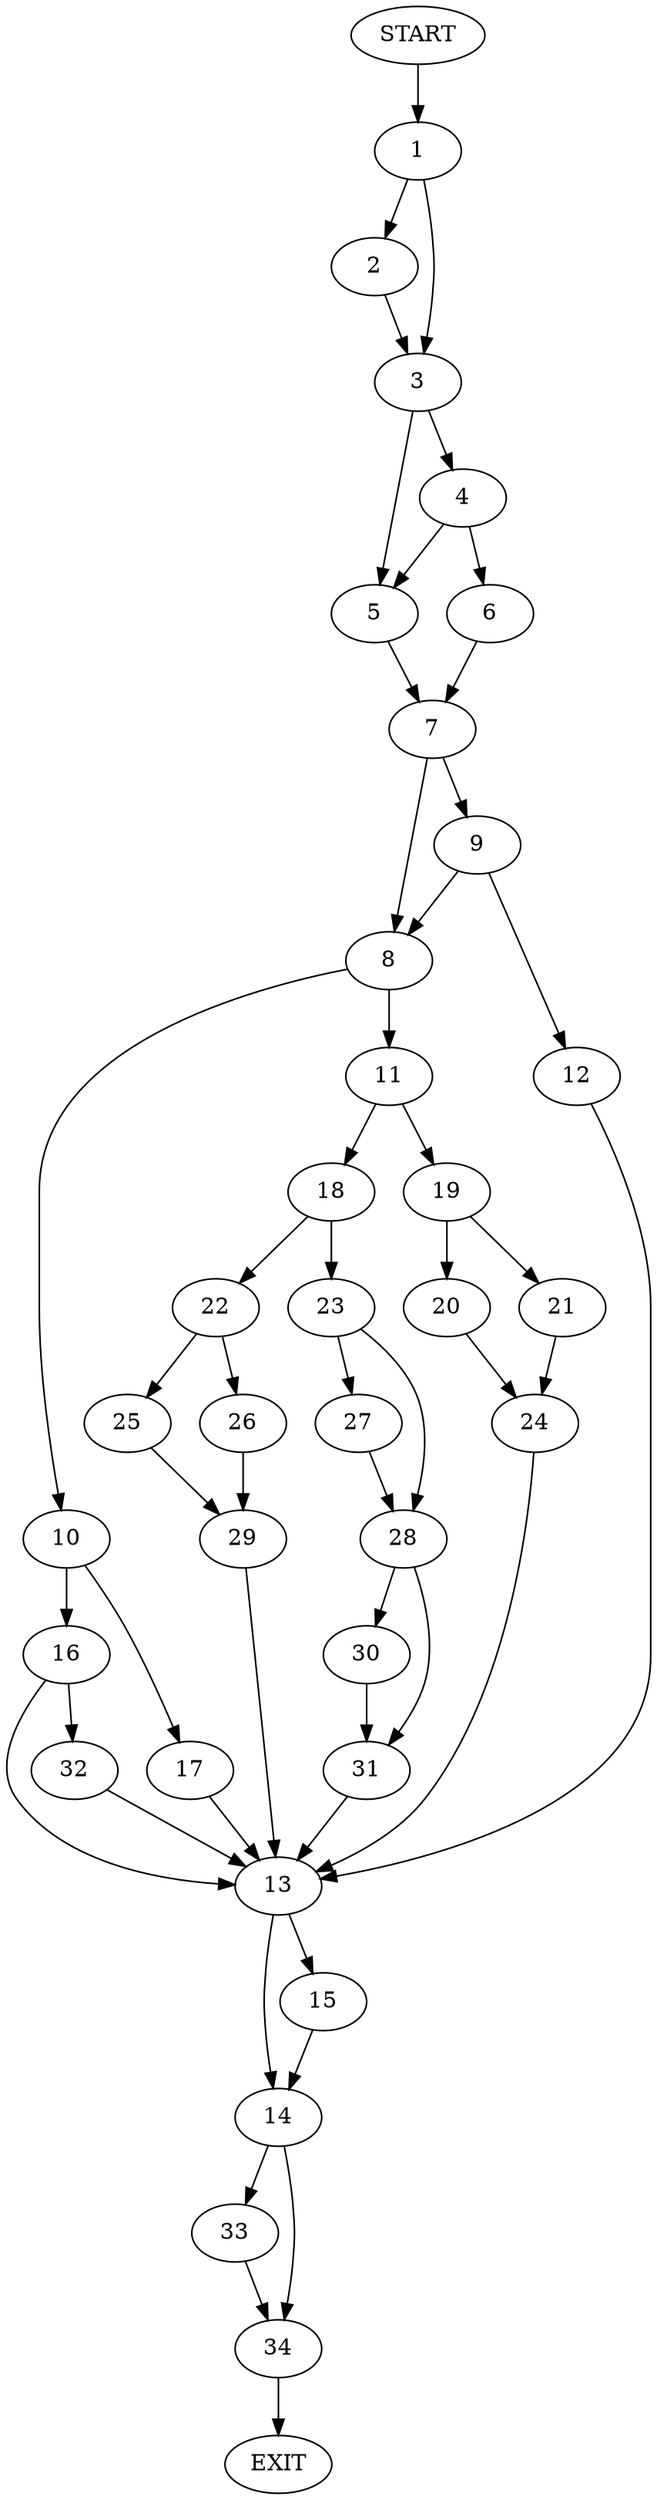 digraph {
0 [label="START"]
35 [label="EXIT"]
0 -> 1
1 -> 2
1 -> 3
2 -> 3
3 -> 4
3 -> 5
4 -> 6
4 -> 5
5 -> 7
6 -> 7
7 -> 8
7 -> 9
8 -> 10
8 -> 11
9 -> 8
9 -> 12
12 -> 13
13 -> 14
13 -> 15
10 -> 16
10 -> 17
11 -> 18
11 -> 19
19 -> 20
19 -> 21
18 -> 22
18 -> 23
20 -> 24
21 -> 24
24 -> 13
22 -> 25
22 -> 26
23 -> 27
23 -> 28
25 -> 29
26 -> 29
29 -> 13
27 -> 28
28 -> 30
28 -> 31
31 -> 13
30 -> 31
16 -> 32
16 -> 13
17 -> 13
32 -> 13
14 -> 33
14 -> 34
15 -> 14
34 -> 35
33 -> 34
}
